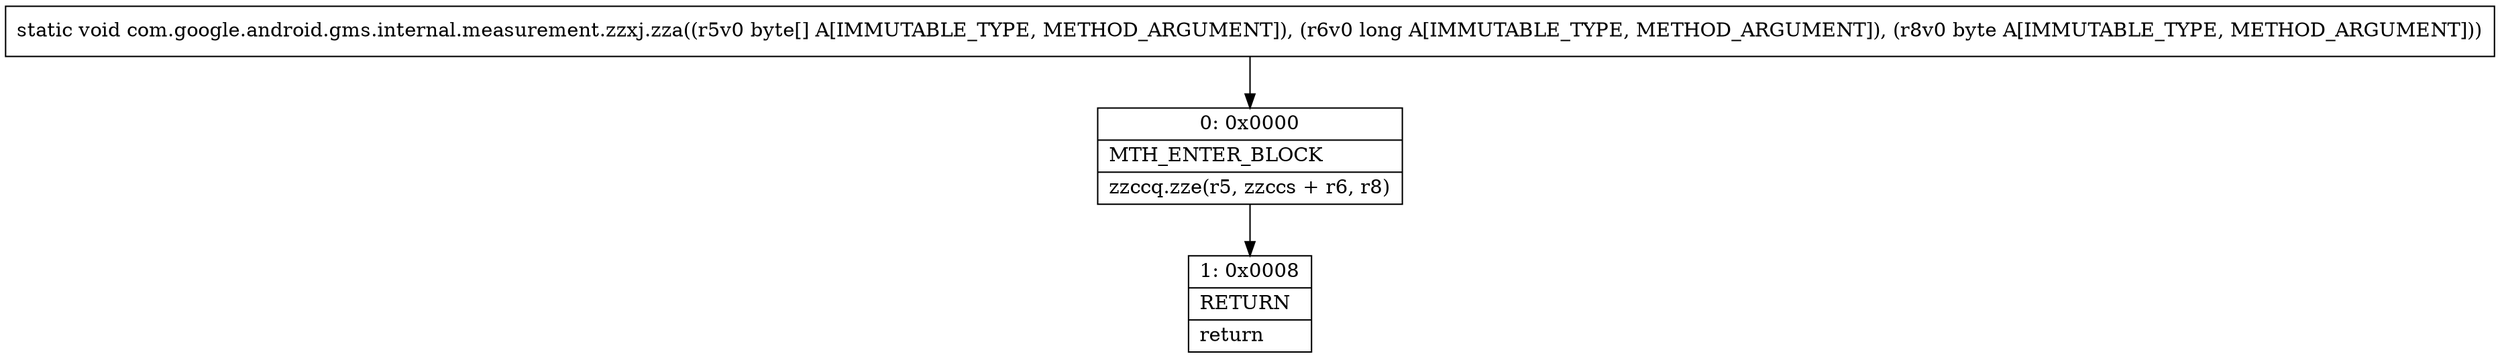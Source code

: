 digraph "CFG forcom.google.android.gms.internal.measurement.zzxj.zza([BJB)V" {
Node_0 [shape=record,label="{0\:\ 0x0000|MTH_ENTER_BLOCK\l|zzccq.zze(r5, zzccs + r6, r8)\l}"];
Node_1 [shape=record,label="{1\:\ 0x0008|RETURN\l|return\l}"];
MethodNode[shape=record,label="{static void com.google.android.gms.internal.measurement.zzxj.zza((r5v0 byte[] A[IMMUTABLE_TYPE, METHOD_ARGUMENT]), (r6v0 long A[IMMUTABLE_TYPE, METHOD_ARGUMENT]), (r8v0 byte A[IMMUTABLE_TYPE, METHOD_ARGUMENT])) }"];
MethodNode -> Node_0;
Node_0 -> Node_1;
}

